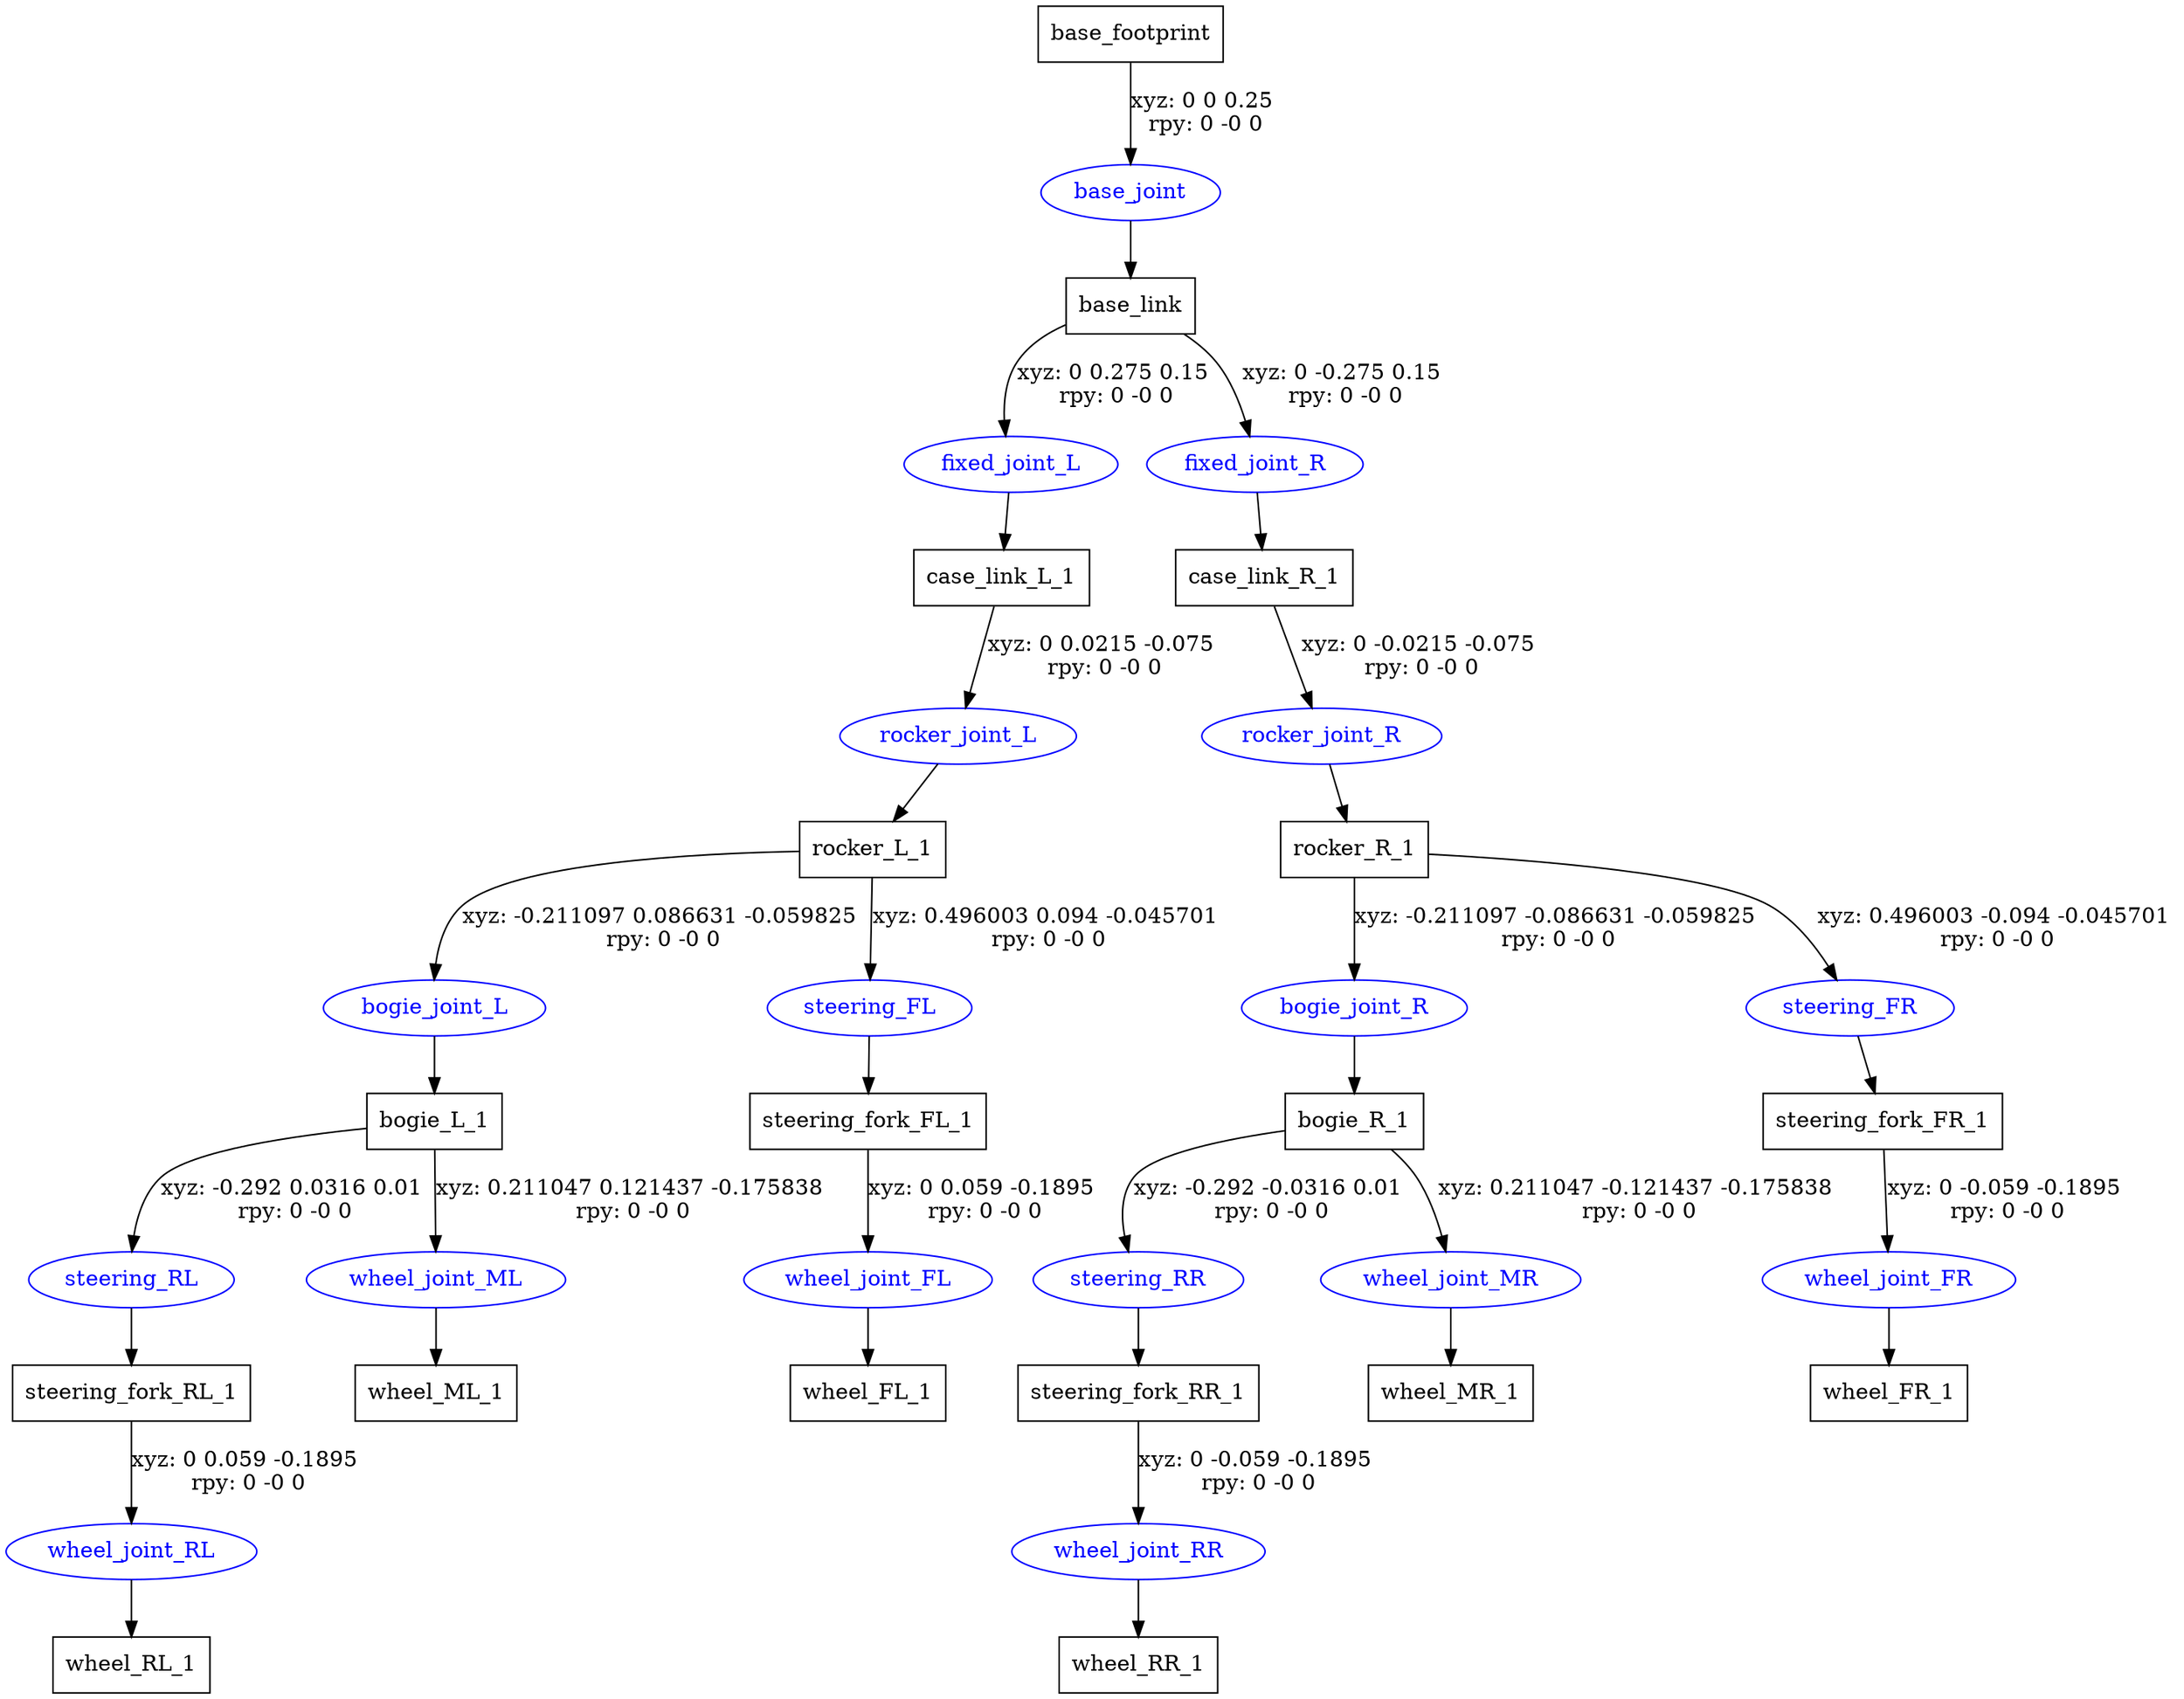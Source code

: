 digraph G {
node [shape=box];
"base_footprint" [label="base_footprint"];
"base_link" [label="base_link"];
"case_link_L_1" [label="case_link_L_1"];
"rocker_L_1" [label="rocker_L_1"];
"bogie_L_1" [label="bogie_L_1"];
"steering_fork_RL_1" [label="steering_fork_RL_1"];
"wheel_RL_1" [label="wheel_RL_1"];
"wheel_ML_1" [label="wheel_ML_1"];
"steering_fork_FL_1" [label="steering_fork_FL_1"];
"wheel_FL_1" [label="wheel_FL_1"];
"case_link_R_1" [label="case_link_R_1"];
"rocker_R_1" [label="rocker_R_1"];
"bogie_R_1" [label="bogie_R_1"];
"steering_fork_RR_1" [label="steering_fork_RR_1"];
"wheel_RR_1" [label="wheel_RR_1"];
"wheel_MR_1" [label="wheel_MR_1"];
"steering_fork_FR_1" [label="steering_fork_FR_1"];
"wheel_FR_1" [label="wheel_FR_1"];
node [shape=ellipse, color=blue, fontcolor=blue];
"base_footprint" -> "base_joint" [label="xyz: 0 0 0.25 \nrpy: 0 -0 0"]
"base_joint" -> "base_link"
"base_link" -> "fixed_joint_L" [label="xyz: 0 0.275 0.15 \nrpy: 0 -0 0"]
"fixed_joint_L" -> "case_link_L_1"
"case_link_L_1" -> "rocker_joint_L" [label="xyz: 0 0.0215 -0.075 \nrpy: 0 -0 0"]
"rocker_joint_L" -> "rocker_L_1"
"rocker_L_1" -> "bogie_joint_L" [label="xyz: -0.211097 0.086631 -0.059825 \nrpy: 0 -0 0"]
"bogie_joint_L" -> "bogie_L_1"
"bogie_L_1" -> "steering_RL" [label="xyz: -0.292 0.0316 0.01 \nrpy: 0 -0 0"]
"steering_RL" -> "steering_fork_RL_1"
"steering_fork_RL_1" -> "wheel_joint_RL" [label="xyz: 0 0.059 -0.1895 \nrpy: 0 -0 0"]
"wheel_joint_RL" -> "wheel_RL_1"
"bogie_L_1" -> "wheel_joint_ML" [label="xyz: 0.211047 0.121437 -0.175838 \nrpy: 0 -0 0"]
"wheel_joint_ML" -> "wheel_ML_1"
"rocker_L_1" -> "steering_FL" [label="xyz: 0.496003 0.094 -0.045701 \nrpy: 0 -0 0"]
"steering_FL" -> "steering_fork_FL_1"
"steering_fork_FL_1" -> "wheel_joint_FL" [label="xyz: 0 0.059 -0.1895 \nrpy: 0 -0 0"]
"wheel_joint_FL" -> "wheel_FL_1"
"base_link" -> "fixed_joint_R" [label="xyz: 0 -0.275 0.15 \nrpy: 0 -0 0"]
"fixed_joint_R" -> "case_link_R_1"
"case_link_R_1" -> "rocker_joint_R" [label="xyz: 0 -0.0215 -0.075 \nrpy: 0 -0 0"]
"rocker_joint_R" -> "rocker_R_1"
"rocker_R_1" -> "bogie_joint_R" [label="xyz: -0.211097 -0.086631 -0.059825 \nrpy: 0 -0 0"]
"bogie_joint_R" -> "bogie_R_1"
"bogie_R_1" -> "steering_RR" [label="xyz: -0.292 -0.0316 0.01 \nrpy: 0 -0 0"]
"steering_RR" -> "steering_fork_RR_1"
"steering_fork_RR_1" -> "wheel_joint_RR" [label="xyz: 0 -0.059 -0.1895 \nrpy: 0 -0 0"]
"wheel_joint_RR" -> "wheel_RR_1"
"bogie_R_1" -> "wheel_joint_MR" [label="xyz: 0.211047 -0.121437 -0.175838 \nrpy: 0 -0 0"]
"wheel_joint_MR" -> "wheel_MR_1"
"rocker_R_1" -> "steering_FR" [label="xyz: 0.496003 -0.094 -0.045701 \nrpy: 0 -0 0"]
"steering_FR" -> "steering_fork_FR_1"
"steering_fork_FR_1" -> "wheel_joint_FR" [label="xyz: 0 -0.059 -0.1895 \nrpy: 0 -0 0"]
"wheel_joint_FR" -> "wheel_FR_1"
}

